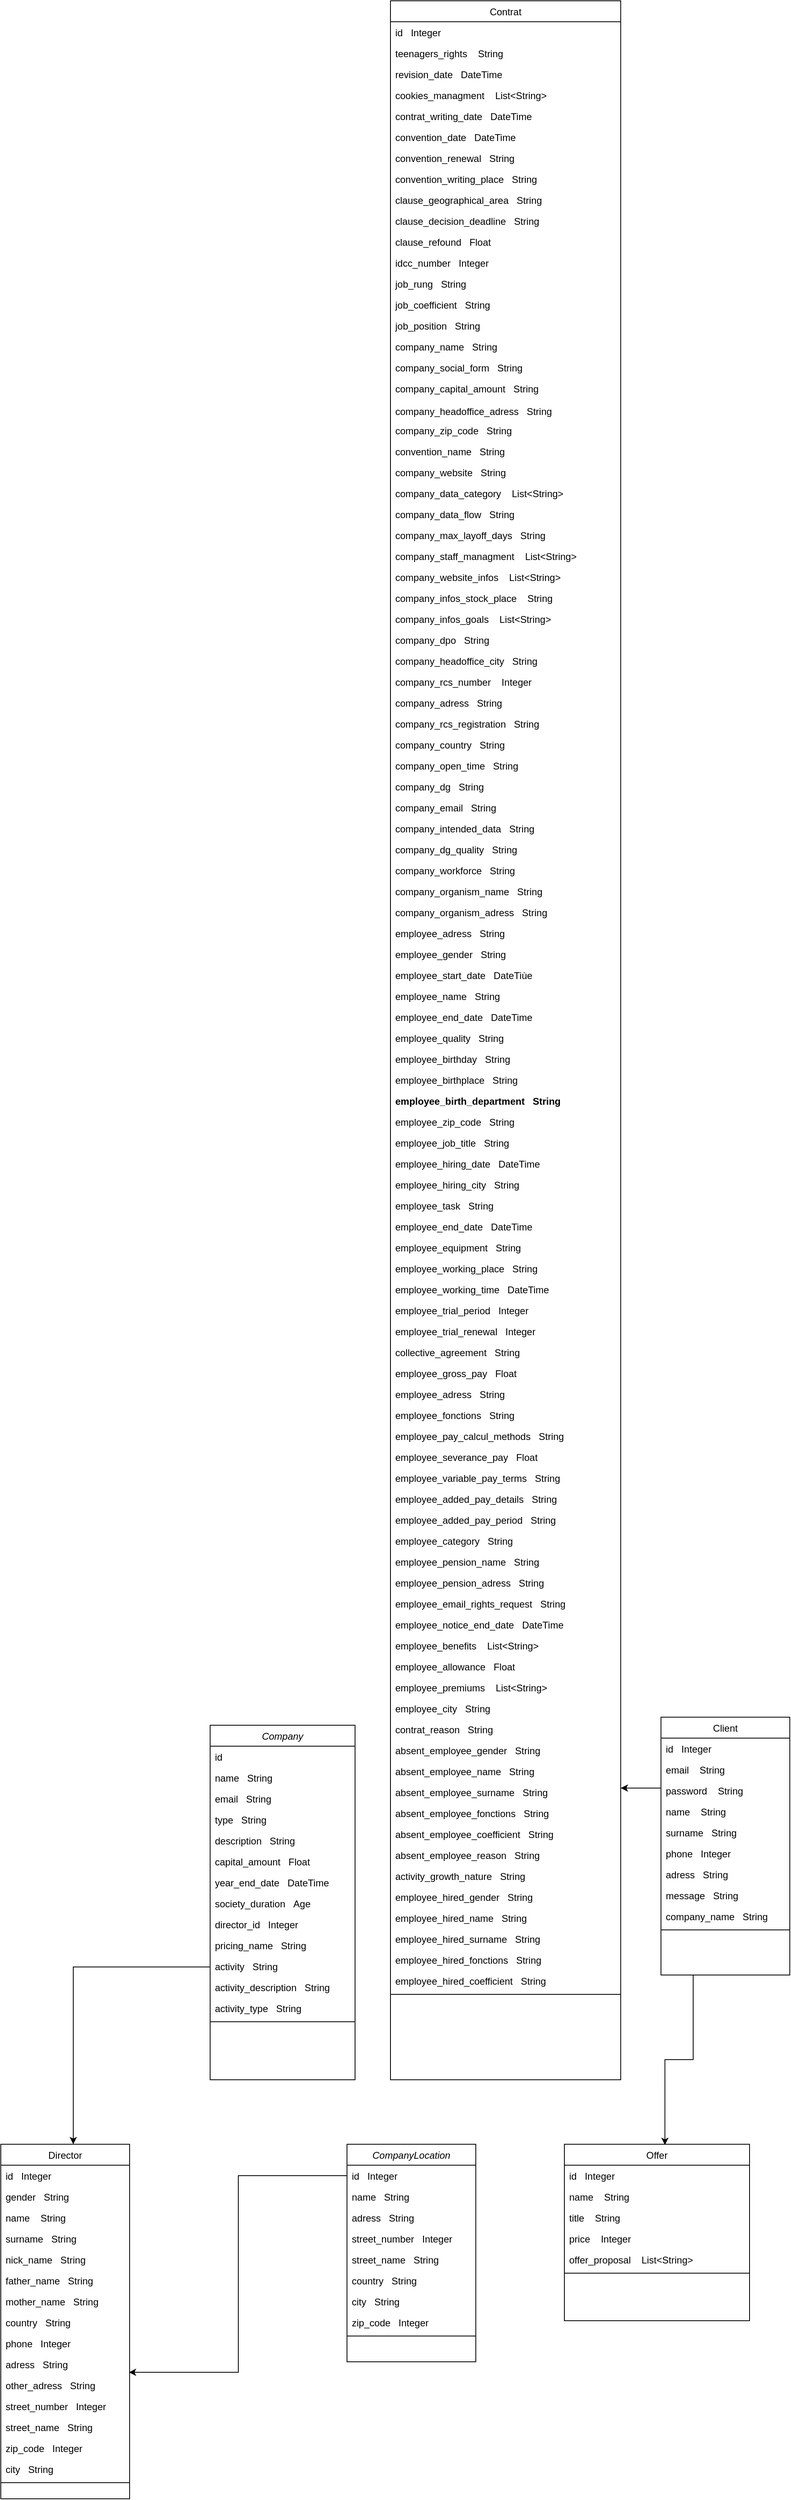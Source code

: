 <mxfile version="21.5.0" type="github">
  <diagram id="C5RBs43oDa-KdzZeNtuy" name="Page-1">
    <mxGraphModel dx="1434" dy="3037" grid="1" gridSize="10" guides="1" tooltips="1" connect="1" arrows="1" fold="1" page="1" pageScale="1" pageWidth="827" pageHeight="1169" math="0" shadow="0">
      <root>
        <mxCell id="WIyWlLk6GJQsqaUBKTNV-0" />
        <mxCell id="WIyWlLk6GJQsqaUBKTNV-1" parent="WIyWlLk6GJQsqaUBKTNV-0" />
        <mxCell id="Q6SaiGtCZaNp9TXGjLjc-2" style="edgeStyle=orthogonalEdgeStyle;rounded=0;orthogonalLoop=1;jettySize=auto;html=1;entryX=0.675;entryY=0;entryDx=0;entryDy=0;entryPerimeter=0;exitX=0;exitY=0.269;exitDx=0;exitDy=0;exitPerimeter=0;" edge="1" parent="WIyWlLk6GJQsqaUBKTNV-1" source="3_JIYGMOuchRpUuccZof-4">
          <mxGeometry relative="1" as="geometry">
            <mxPoint x="310" y="383" as="sourcePoint" />
            <mxPoint x="150" y="530" as="targetPoint" />
            <Array as="points">
              <mxPoint x="310" y="310" />
              <mxPoint x="151" y="310" />
            </Array>
          </mxGeometry>
        </mxCell>
        <mxCell id="zkfFHV4jXpPFQw0GAbJ--0" value="Company" style="swimlane;fontStyle=2;align=center;verticalAlign=top;childLayout=stackLayout;horizontal=1;startSize=26;horizontalStack=0;resizeParent=1;resizeLast=0;collapsible=1;marginBottom=0;rounded=0;shadow=0;strokeWidth=1;" parent="WIyWlLk6GJQsqaUBKTNV-1" vertex="1">
          <mxGeometry x="320" y="10" width="180" height="440" as="geometry">
            <mxRectangle x="230" y="140" width="160" height="26" as="alternateBounds" />
          </mxGeometry>
        </mxCell>
        <mxCell id="zkfFHV4jXpPFQw0GAbJ--1" value="id" style="text;align=left;verticalAlign=top;spacingLeft=4;spacingRight=4;overflow=hidden;rotatable=0;points=[[0,0.5],[1,0.5]];portConstraint=eastwest;" parent="zkfFHV4jXpPFQw0GAbJ--0" vertex="1">
          <mxGeometry y="26" width="180" height="26" as="geometry" />
        </mxCell>
        <mxCell id="3_JIYGMOuchRpUuccZof-3" value="name   String" style="text;align=left;verticalAlign=top;spacingLeft=4;spacingRight=4;overflow=hidden;rotatable=0;points=[[0,0.5],[1,0.5]];portConstraint=eastwest;" parent="zkfFHV4jXpPFQw0GAbJ--0" vertex="1">
          <mxGeometry y="52" width="180" height="26" as="geometry" />
        </mxCell>
        <mxCell id="zkfFHV4jXpPFQw0GAbJ--3" value="email   String" style="text;align=left;verticalAlign=top;spacingLeft=4;spacingRight=4;overflow=hidden;rotatable=0;points=[[0,0.5],[1,0.5]];portConstraint=eastwest;rounded=0;shadow=0;html=0;" parent="zkfFHV4jXpPFQw0GAbJ--0" vertex="1">
          <mxGeometry y="78" width="180" height="26" as="geometry" />
        </mxCell>
        <mxCell id="3_JIYGMOuchRpUuccZof-130" value="type   String" style="text;align=left;verticalAlign=top;spacingLeft=4;spacingRight=4;overflow=hidden;rotatable=0;points=[[0,0.5],[1,0.5]];portConstraint=eastwest;rounded=0;shadow=0;html=0;" parent="zkfFHV4jXpPFQw0GAbJ--0" vertex="1">
          <mxGeometry y="104" width="180" height="26" as="geometry" />
        </mxCell>
        <mxCell id="3_JIYGMOuchRpUuccZof-131" value="description   String" style="text;align=left;verticalAlign=top;spacingLeft=4;spacingRight=4;overflow=hidden;rotatable=0;points=[[0,0.5],[1,0.5]];portConstraint=eastwest;rounded=0;shadow=0;html=0;" parent="zkfFHV4jXpPFQw0GAbJ--0" vertex="1">
          <mxGeometry y="130" width="180" height="26" as="geometry" />
        </mxCell>
        <mxCell id="3_JIYGMOuchRpUuccZof-20" value="capital_amount   Float" style="text;align=left;verticalAlign=top;spacingLeft=4;spacingRight=4;overflow=hidden;rotatable=0;points=[[0,0.5],[1,0.5]];portConstraint=eastwest;rounded=0;shadow=0;html=0;" parent="zkfFHV4jXpPFQw0GAbJ--0" vertex="1">
          <mxGeometry y="156" width="180" height="26" as="geometry" />
        </mxCell>
        <mxCell id="3_JIYGMOuchRpUuccZof-90" value="year_end_date   DateTime" style="text;align=left;verticalAlign=top;spacingLeft=4;spacingRight=4;overflow=hidden;rotatable=0;points=[[0,0.5],[1,0.5]];portConstraint=eastwest;rounded=0;shadow=0;html=0;" parent="zkfFHV4jXpPFQw0GAbJ--0" vertex="1">
          <mxGeometry y="182" width="180" height="26" as="geometry" />
        </mxCell>
        <mxCell id="3_JIYGMOuchRpUuccZof-138" value="society_duration   Age" style="text;align=left;verticalAlign=top;spacingLeft=4;spacingRight=4;overflow=hidden;rotatable=0;points=[[0,0.5],[1,0.5]];portConstraint=eastwest;rounded=0;shadow=0;html=0;" parent="zkfFHV4jXpPFQw0GAbJ--0" vertex="1">
          <mxGeometry y="208" width="180" height="26" as="geometry" />
        </mxCell>
        <mxCell id="3_JIYGMOuchRpUuccZof-91" value="director_id   Integer" style="text;align=left;verticalAlign=top;spacingLeft=4;spacingRight=4;overflow=hidden;rotatable=0;points=[[0,0.5],[1,0.5]];portConstraint=eastwest;rounded=0;shadow=0;html=0;" parent="zkfFHV4jXpPFQw0GAbJ--0" vertex="1">
          <mxGeometry y="234" width="180" height="26" as="geometry" />
        </mxCell>
        <mxCell id="3_JIYGMOuchRpUuccZof-140" value="pricing_name   String" style="text;align=left;verticalAlign=top;spacingLeft=4;spacingRight=4;overflow=hidden;rotatable=0;points=[[0,0.5],[1,0.5]];portConstraint=eastwest;rounded=0;shadow=0;html=0;" parent="zkfFHV4jXpPFQw0GAbJ--0" vertex="1">
          <mxGeometry y="260" width="180" height="26" as="geometry" />
        </mxCell>
        <mxCell id="zkfFHV4jXpPFQw0GAbJ--2" value="activity   String" style="text;align=left;verticalAlign=top;spacingLeft=4;spacingRight=4;overflow=hidden;rotatable=0;points=[[0,0.5],[1,0.5]];portConstraint=eastwest;rounded=0;shadow=0;html=0;" parent="zkfFHV4jXpPFQw0GAbJ--0" vertex="1">
          <mxGeometry y="286" width="180" height="26" as="geometry" />
        </mxCell>
        <mxCell id="3_JIYGMOuchRpUuccZof-5" value="activity_description   String" style="text;align=left;verticalAlign=top;spacingLeft=4;spacingRight=4;overflow=hidden;rotatable=0;points=[[0,0.5],[1,0.5]];portConstraint=eastwest;rounded=0;shadow=0;html=0;" parent="zkfFHV4jXpPFQw0GAbJ--0" vertex="1">
          <mxGeometry y="312" width="180" height="26" as="geometry" />
        </mxCell>
        <mxCell id="3_JIYGMOuchRpUuccZof-4" value="activity_type   String" style="text;align=left;verticalAlign=top;spacingLeft=4;spacingRight=4;overflow=hidden;rotatable=0;points=[[0,0.5],[1,0.5]];portConstraint=eastwest;rounded=0;shadow=0;html=0;" parent="zkfFHV4jXpPFQw0GAbJ--0" vertex="1">
          <mxGeometry y="338" width="180" height="26" as="geometry" />
        </mxCell>
        <mxCell id="zkfFHV4jXpPFQw0GAbJ--4" value="" style="line;html=1;strokeWidth=1;align=left;verticalAlign=middle;spacingTop=-1;spacingLeft=3;spacingRight=3;rotatable=0;labelPosition=right;points=[];portConstraint=eastwest;" parent="zkfFHV4jXpPFQw0GAbJ--0" vertex="1">
          <mxGeometry y="364" width="180" height="8" as="geometry" />
        </mxCell>
        <mxCell id="zkfFHV4jXpPFQw0GAbJ--6" value="Director" style="swimlane;fontStyle=0;align=center;verticalAlign=top;childLayout=stackLayout;horizontal=1;startSize=26;horizontalStack=0;resizeParent=1;resizeLast=0;collapsible=1;marginBottom=0;rounded=0;shadow=0;strokeWidth=1;" parent="WIyWlLk6GJQsqaUBKTNV-1" vertex="1">
          <mxGeometry x="60" y="530" width="160" height="440" as="geometry">
            <mxRectangle x="130" y="380" width="160" height="26" as="alternateBounds" />
          </mxGeometry>
        </mxCell>
        <mxCell id="zkfFHV4jXpPFQw0GAbJ--7" value="id   Integer" style="text;align=left;verticalAlign=top;spacingLeft=4;spacingRight=4;overflow=hidden;rotatable=0;points=[[0,0.5],[1,0.5]];portConstraint=eastwest;" parent="zkfFHV4jXpPFQw0GAbJ--6" vertex="1">
          <mxGeometry y="26" width="160" height="26" as="geometry" />
        </mxCell>
        <mxCell id="3_JIYGMOuchRpUuccZof-53" value="gender   String" style="text;align=left;verticalAlign=top;spacingLeft=4;spacingRight=4;overflow=hidden;rotatable=0;points=[[0,0.5],[1,0.5]];portConstraint=eastwest;" parent="zkfFHV4jXpPFQw0GAbJ--6" vertex="1">
          <mxGeometry y="52" width="160" height="26" as="geometry" />
        </mxCell>
        <mxCell id="zkfFHV4jXpPFQw0GAbJ--8" value="name    String" style="text;align=left;verticalAlign=top;spacingLeft=4;spacingRight=4;overflow=hidden;rotatable=0;points=[[0,0.5],[1,0.5]];portConstraint=eastwest;rounded=0;shadow=0;html=0;" parent="zkfFHV4jXpPFQw0GAbJ--6" vertex="1">
          <mxGeometry y="78" width="160" height="26" as="geometry" />
        </mxCell>
        <mxCell id="3_JIYGMOuchRpUuccZof-8" value="surname   String" style="text;align=left;verticalAlign=top;spacingLeft=4;spacingRight=4;overflow=hidden;rotatable=0;points=[[0,0.5],[1,0.5]];portConstraint=eastwest;rounded=0;shadow=0;html=0;" parent="zkfFHV4jXpPFQw0GAbJ--6" vertex="1">
          <mxGeometry y="104" width="160" height="26" as="geometry" />
        </mxCell>
        <mxCell id="3_JIYGMOuchRpUuccZof-9" value="nick_name   String" style="text;align=left;verticalAlign=top;spacingLeft=4;spacingRight=4;overflow=hidden;rotatable=0;points=[[0,0.5],[1,0.5]];portConstraint=eastwest;rounded=0;shadow=0;html=0;" parent="zkfFHV4jXpPFQw0GAbJ--6" vertex="1">
          <mxGeometry y="130" width="160" height="26" as="geometry" />
        </mxCell>
        <mxCell id="3_JIYGMOuchRpUuccZof-10" value="father_name   String" style="text;align=left;verticalAlign=top;spacingLeft=4;spacingRight=4;overflow=hidden;rotatable=0;points=[[0,0.5],[1,0.5]];portConstraint=eastwest;rounded=0;shadow=0;html=0;" parent="zkfFHV4jXpPFQw0GAbJ--6" vertex="1">
          <mxGeometry y="156" width="160" height="26" as="geometry" />
        </mxCell>
        <mxCell id="3_JIYGMOuchRpUuccZof-11" value="mother_name   String" style="text;align=left;verticalAlign=top;spacingLeft=4;spacingRight=4;overflow=hidden;rotatable=0;points=[[0,0.5],[1,0.5]];portConstraint=eastwest;rounded=0;shadow=0;html=0;" parent="zkfFHV4jXpPFQw0GAbJ--6" vertex="1">
          <mxGeometry y="182" width="160" height="26" as="geometry" />
        </mxCell>
        <mxCell id="3_JIYGMOuchRpUuccZof-13" value="country   String" style="text;align=left;verticalAlign=top;spacingLeft=4;spacingRight=4;overflow=hidden;rotatable=0;points=[[0,0.5],[1,0.5]];portConstraint=eastwest;rounded=0;shadow=0;html=0;" parent="zkfFHV4jXpPFQw0GAbJ--6" vertex="1">
          <mxGeometry y="208" width="160" height="26" as="geometry" />
        </mxCell>
        <mxCell id="3_JIYGMOuchRpUuccZof-109" value="phone   Integer" style="text;align=left;verticalAlign=top;spacingLeft=4;spacingRight=4;overflow=hidden;rotatable=0;points=[[0,0.5],[1,0.5]];portConstraint=eastwest;rounded=0;shadow=0;html=0;" parent="zkfFHV4jXpPFQw0GAbJ--6" vertex="1">
          <mxGeometry y="234" width="160" height="26" as="geometry" />
        </mxCell>
        <mxCell id="3_JIYGMOuchRpUuccZof-14" value="adress   String" style="text;align=left;verticalAlign=top;spacingLeft=4;spacingRight=4;overflow=hidden;rotatable=0;points=[[0,0.5],[1,0.5]];portConstraint=eastwest;rounded=0;shadow=0;html=0;" parent="zkfFHV4jXpPFQw0GAbJ--6" vertex="1">
          <mxGeometry y="260" width="160" height="26" as="geometry" />
        </mxCell>
        <mxCell id="3_JIYGMOuchRpUuccZof-15" value="other_adress   String" style="text;align=left;verticalAlign=top;spacingLeft=4;spacingRight=4;overflow=hidden;rotatable=0;points=[[0,0.5],[1,0.5]];portConstraint=eastwest;rounded=0;shadow=0;html=0;" parent="zkfFHV4jXpPFQw0GAbJ--6" vertex="1">
          <mxGeometry y="286" width="160" height="26" as="geometry" />
        </mxCell>
        <mxCell id="3_JIYGMOuchRpUuccZof-16" value="street_number   Integer" style="text;align=left;verticalAlign=top;spacingLeft=4;spacingRight=4;overflow=hidden;rotatable=0;points=[[0,0.5],[1,0.5]];portConstraint=eastwest;rounded=0;shadow=0;html=0;" parent="zkfFHV4jXpPFQw0GAbJ--6" vertex="1">
          <mxGeometry y="312" width="160" height="26" as="geometry" />
        </mxCell>
        <mxCell id="3_JIYGMOuchRpUuccZof-18" value="street_name   String" style="text;align=left;verticalAlign=top;spacingLeft=4;spacingRight=4;overflow=hidden;rotatable=0;points=[[0,0.5],[1,0.5]];portConstraint=eastwest;rounded=0;shadow=0;html=0;" parent="zkfFHV4jXpPFQw0GAbJ--6" vertex="1">
          <mxGeometry y="338" width="160" height="26" as="geometry" />
        </mxCell>
        <mxCell id="3_JIYGMOuchRpUuccZof-19" value="zip_code   Integer" style="text;align=left;verticalAlign=top;spacingLeft=4;spacingRight=4;overflow=hidden;rotatable=0;points=[[0,0.5],[1,0.5]];portConstraint=eastwest;rounded=0;shadow=0;html=0;" parent="zkfFHV4jXpPFQw0GAbJ--6" vertex="1">
          <mxGeometry y="364" width="160" height="26" as="geometry" />
        </mxCell>
        <mxCell id="3_JIYGMOuchRpUuccZof-17" value="city   String" style="text;align=left;verticalAlign=top;spacingLeft=4;spacingRight=4;overflow=hidden;rotatable=0;points=[[0,0.5],[1,0.5]];portConstraint=eastwest;rounded=0;shadow=0;html=0;" parent="zkfFHV4jXpPFQw0GAbJ--6" vertex="1">
          <mxGeometry y="390" width="160" height="26" as="geometry" />
        </mxCell>
        <mxCell id="zkfFHV4jXpPFQw0GAbJ--9" value="" style="line;html=1;strokeWidth=1;align=left;verticalAlign=middle;spacingTop=-1;spacingLeft=3;spacingRight=3;rotatable=0;labelPosition=right;points=[];portConstraint=eastwest;" parent="zkfFHV4jXpPFQw0GAbJ--6" vertex="1">
          <mxGeometry y="416" width="160" height="8" as="geometry" />
        </mxCell>
        <mxCell id="3_JIYGMOuchRpUuccZof-56" value="CompanyLocation" style="swimlane;fontStyle=2;align=center;verticalAlign=top;childLayout=stackLayout;horizontal=1;startSize=26;horizontalStack=0;resizeParent=1;resizeLast=0;collapsible=1;marginBottom=0;rounded=0;shadow=0;strokeWidth=1;" parent="WIyWlLk6GJQsqaUBKTNV-1" vertex="1">
          <mxGeometry x="490" y="530" width="160" height="270" as="geometry">
            <mxRectangle x="230" y="140" width="160" height="26" as="alternateBounds" />
          </mxGeometry>
        </mxCell>
        <mxCell id="3_JIYGMOuchRpUuccZof-57" value="id   Integer" style="text;align=left;verticalAlign=top;spacingLeft=4;spacingRight=4;overflow=hidden;rotatable=0;points=[[0,0.5],[1,0.5]];portConstraint=eastwest;" parent="3_JIYGMOuchRpUuccZof-56" vertex="1">
          <mxGeometry y="26" width="160" height="26" as="geometry" />
        </mxCell>
        <mxCell id="3_JIYGMOuchRpUuccZof-58" value="name   String" style="text;align=left;verticalAlign=top;spacingLeft=4;spacingRight=4;overflow=hidden;rotatable=0;points=[[0,0.5],[1,0.5]];portConstraint=eastwest;" parent="3_JIYGMOuchRpUuccZof-56" vertex="1">
          <mxGeometry y="52" width="160" height="26" as="geometry" />
        </mxCell>
        <mxCell id="3_JIYGMOuchRpUuccZof-59" value="adress   String" style="text;align=left;verticalAlign=top;spacingLeft=4;spacingRight=4;overflow=hidden;rotatable=0;points=[[0,0.5],[1,0.5]];portConstraint=eastwest;rounded=0;shadow=0;html=0;" parent="3_JIYGMOuchRpUuccZof-56" vertex="1">
          <mxGeometry y="78" width="160" height="26" as="geometry" />
        </mxCell>
        <mxCell id="3_JIYGMOuchRpUuccZof-84" value="street_number   Integer" style="text;align=left;verticalAlign=top;spacingLeft=4;spacingRight=4;overflow=hidden;rotatable=0;points=[[0,0.5],[1,0.5]];portConstraint=eastwest;rounded=0;shadow=0;html=0;" parent="3_JIYGMOuchRpUuccZof-56" vertex="1">
          <mxGeometry y="104" width="160" height="26" as="geometry" />
        </mxCell>
        <mxCell id="3_JIYGMOuchRpUuccZof-85" value="street_name   String" style="text;align=left;verticalAlign=top;spacingLeft=4;spacingRight=4;overflow=hidden;rotatable=0;points=[[0,0.5],[1,0.5]];portConstraint=eastwest;rounded=0;shadow=0;html=0;" parent="3_JIYGMOuchRpUuccZof-56" vertex="1">
          <mxGeometry y="130" width="160" height="26" as="geometry" />
        </mxCell>
        <mxCell id="3_JIYGMOuchRpUuccZof-82" value="country   String" style="text;align=left;verticalAlign=top;spacingLeft=4;spacingRight=4;overflow=hidden;rotatable=0;points=[[0,0.5],[1,0.5]];portConstraint=eastwest;" parent="3_JIYGMOuchRpUuccZof-56" vertex="1">
          <mxGeometry y="156" width="160" height="26" as="geometry" />
        </mxCell>
        <mxCell id="3_JIYGMOuchRpUuccZof-87" value="city   String" style="text;align=left;verticalAlign=top;spacingLeft=4;spacingRight=4;overflow=hidden;rotatable=0;points=[[0,0.5],[1,0.5]];portConstraint=eastwest;" parent="3_JIYGMOuchRpUuccZof-56" vertex="1">
          <mxGeometry y="182" width="160" height="26" as="geometry" />
        </mxCell>
        <mxCell id="3_JIYGMOuchRpUuccZof-86" value="zip_code   Integer" style="text;align=left;verticalAlign=top;spacingLeft=4;spacingRight=4;overflow=hidden;rotatable=0;points=[[0,0.5],[1,0.5]];portConstraint=eastwest;rounded=0;shadow=0;html=0;" parent="3_JIYGMOuchRpUuccZof-56" vertex="1">
          <mxGeometry y="208" width="160" height="26" as="geometry" />
        </mxCell>
        <mxCell id="3_JIYGMOuchRpUuccZof-60" value="" style="line;html=1;strokeWidth=1;align=left;verticalAlign=middle;spacingTop=-1;spacingLeft=3;spacingRight=3;rotatable=0;labelPosition=right;points=[];portConstraint=eastwest;" parent="3_JIYGMOuchRpUuccZof-56" vertex="1">
          <mxGeometry y="234" width="160" height="8" as="geometry" />
        </mxCell>
        <mxCell id="3_JIYGMOuchRpUuccZof-92" value="Offer" style="swimlane;fontStyle=0;align=center;verticalAlign=top;childLayout=stackLayout;horizontal=1;startSize=26;horizontalStack=0;resizeParent=1;resizeLast=0;collapsible=1;marginBottom=0;rounded=0;shadow=0;strokeWidth=1;" parent="WIyWlLk6GJQsqaUBKTNV-1" vertex="1">
          <mxGeometry x="760" y="530" width="230" height="219" as="geometry">
            <mxRectangle x="630" y="30" width="160" height="26" as="alternateBounds" />
          </mxGeometry>
        </mxCell>
        <mxCell id="3_JIYGMOuchRpUuccZof-93" value="id   Integer" style="text;align=left;verticalAlign=top;spacingLeft=4;spacingRight=4;overflow=hidden;rotatable=0;points=[[0,0.5],[1,0.5]];portConstraint=eastwest;" parent="3_JIYGMOuchRpUuccZof-92" vertex="1">
          <mxGeometry y="26" width="230" height="26" as="geometry" />
        </mxCell>
        <mxCell id="3_JIYGMOuchRpUuccZof-129" value="name    String" style="text;align=left;verticalAlign=top;spacingLeft=4;spacingRight=4;overflow=hidden;rotatable=0;points=[[0,0.5],[1,0.5]];portConstraint=eastwest;rounded=0;shadow=0;html=0;" parent="3_JIYGMOuchRpUuccZof-92" vertex="1">
          <mxGeometry y="52" width="230" height="26" as="geometry" />
        </mxCell>
        <mxCell id="3_JIYGMOuchRpUuccZof-94" value="title    String" style="text;align=left;verticalAlign=top;spacingLeft=4;spacingRight=4;overflow=hidden;rotatable=0;points=[[0,0.5],[1,0.5]];portConstraint=eastwest;rounded=0;shadow=0;html=0;" parent="3_JIYGMOuchRpUuccZof-92" vertex="1">
          <mxGeometry y="78" width="230" height="26" as="geometry" />
        </mxCell>
        <mxCell id="3_JIYGMOuchRpUuccZof-95" value="price    Integer" style="text;align=left;verticalAlign=top;spacingLeft=4;spacingRight=4;overflow=hidden;rotatable=0;points=[[0,0.5],[1,0.5]];portConstraint=eastwest;rounded=0;shadow=0;html=0;" parent="3_JIYGMOuchRpUuccZof-92" vertex="1">
          <mxGeometry y="104" width="230" height="26" as="geometry" />
        </mxCell>
        <mxCell id="3_JIYGMOuchRpUuccZof-96" value="offer_proposal    List&lt;String&gt;" style="text;align=left;verticalAlign=top;spacingLeft=4;spacingRight=4;overflow=hidden;rotatable=0;points=[[0,0.5],[1,0.5]];portConstraint=eastwest;rounded=0;shadow=0;html=0;" parent="3_JIYGMOuchRpUuccZof-92" vertex="1">
          <mxGeometry y="130" width="230" height="26" as="geometry" />
        </mxCell>
        <mxCell id="3_JIYGMOuchRpUuccZof-97" value="" style="line;html=1;strokeWidth=1;align=left;verticalAlign=middle;spacingTop=-1;spacingLeft=3;spacingRight=3;rotatable=0;labelPosition=right;points=[];portConstraint=eastwest;" parent="3_JIYGMOuchRpUuccZof-92" vertex="1">
          <mxGeometry y="156" width="230" height="8" as="geometry" />
        </mxCell>
        <mxCell id="Q6SaiGtCZaNp9TXGjLjc-1" style="edgeStyle=orthogonalEdgeStyle;rounded=0;orthogonalLoop=1;jettySize=auto;html=1;exitX=0.25;exitY=1;exitDx=0;exitDy=0;entryX=0.543;entryY=0.004;entryDx=0;entryDy=0;entryPerimeter=0;" edge="1" parent="WIyWlLk6GJQsqaUBKTNV-1" source="3_JIYGMOuchRpUuccZof-100" target="3_JIYGMOuchRpUuccZof-92">
          <mxGeometry relative="1" as="geometry" />
        </mxCell>
        <mxCell id="3_JIYGMOuchRpUuccZof-100" value="Client" style="swimlane;fontStyle=0;align=center;verticalAlign=top;childLayout=stackLayout;horizontal=1;startSize=26;horizontalStack=0;resizeParent=1;resizeLast=0;collapsible=1;marginBottom=0;rounded=0;shadow=0;strokeWidth=1;" parent="WIyWlLk6GJQsqaUBKTNV-1" vertex="1">
          <mxGeometry x="880" width="160" height="320" as="geometry">
            <mxRectangle x="630" y="30" width="160" height="26" as="alternateBounds" />
          </mxGeometry>
        </mxCell>
        <mxCell id="3_JIYGMOuchRpUuccZof-101" value="id   Integer" style="text;align=left;verticalAlign=top;spacingLeft=4;spacingRight=4;overflow=hidden;rotatable=0;points=[[0,0.5],[1,0.5]];portConstraint=eastwest;" parent="3_JIYGMOuchRpUuccZof-100" vertex="1">
          <mxGeometry y="26" width="160" height="26" as="geometry" />
        </mxCell>
        <mxCell id="3_JIYGMOuchRpUuccZof-103" value="email    String" style="text;align=left;verticalAlign=top;spacingLeft=4;spacingRight=4;overflow=hidden;rotatable=0;points=[[0,0.5],[1,0.5]];portConstraint=eastwest;rounded=0;shadow=0;html=0;" parent="3_JIYGMOuchRpUuccZof-100" vertex="1">
          <mxGeometry y="52" width="160" height="26" as="geometry" />
        </mxCell>
        <mxCell id="3_JIYGMOuchRpUuccZof-127" style="edgeStyle=orthogonalEdgeStyle;rounded=0;orthogonalLoop=1;jettySize=auto;html=1;exitX=0;exitY=0.5;exitDx=0;exitDy=0;entryX=1;entryY=0.5;entryDx=0;entryDy=0;" parent="3_JIYGMOuchRpUuccZof-100" edge="1">
          <mxGeometry relative="1" as="geometry">
            <mxPoint y="85" as="sourcePoint" />
            <mxPoint x="-50" y="88" as="targetPoint" />
            <Array as="points">
              <mxPoint y="88" />
            </Array>
          </mxGeometry>
        </mxCell>
        <mxCell id="3_JIYGMOuchRpUuccZof-102" value="password    String" style="text;align=left;verticalAlign=top;spacingLeft=4;spacingRight=4;overflow=hidden;rotatable=0;points=[[0,0.5],[1,0.5]];portConstraint=eastwest;rounded=0;shadow=0;html=0;" parent="3_JIYGMOuchRpUuccZof-100" vertex="1">
          <mxGeometry y="78" width="160" height="26" as="geometry" />
        </mxCell>
        <mxCell id="3_JIYGMOuchRpUuccZof-110" value="name    String" style="text;align=left;verticalAlign=top;spacingLeft=4;spacingRight=4;overflow=hidden;rotatable=0;points=[[0,0.5],[1,0.5]];portConstraint=eastwest;rounded=0;shadow=0;html=0;" parent="3_JIYGMOuchRpUuccZof-100" vertex="1">
          <mxGeometry y="104" width="160" height="26" as="geometry" />
        </mxCell>
        <mxCell id="3_JIYGMOuchRpUuccZof-116" value="surname   String" style="text;align=left;verticalAlign=top;spacingLeft=4;spacingRight=4;overflow=hidden;rotatable=0;points=[[0,0.5],[1,0.5]];portConstraint=eastwest;rounded=0;shadow=0;html=0;" parent="3_JIYGMOuchRpUuccZof-100" vertex="1">
          <mxGeometry y="130" width="160" height="26" as="geometry" />
        </mxCell>
        <mxCell id="3_JIYGMOuchRpUuccZof-112" value="phone   Integer" style="text;align=left;verticalAlign=top;spacingLeft=4;spacingRight=4;overflow=hidden;rotatable=0;points=[[0,0.5],[1,0.5]];portConstraint=eastwest;rounded=0;shadow=0;html=0;" parent="3_JIYGMOuchRpUuccZof-100" vertex="1">
          <mxGeometry y="156" width="160" height="26" as="geometry" />
        </mxCell>
        <mxCell id="3_JIYGMOuchRpUuccZof-113" value="adress   String" style="text;align=left;verticalAlign=top;spacingLeft=4;spacingRight=4;overflow=hidden;rotatable=0;points=[[0,0.5],[1,0.5]];portConstraint=eastwest;rounded=0;shadow=0;html=0;" parent="3_JIYGMOuchRpUuccZof-100" vertex="1">
          <mxGeometry y="182" width="160" height="26" as="geometry" />
        </mxCell>
        <mxCell id="3_JIYGMOuchRpUuccZof-115" value="message   String" style="text;align=left;verticalAlign=top;spacingLeft=4;spacingRight=4;overflow=hidden;rotatable=0;points=[[0,0.5],[1,0.5]];portConstraint=eastwest;rounded=0;shadow=0;html=0;" parent="3_JIYGMOuchRpUuccZof-100" vertex="1">
          <mxGeometry y="208" width="160" height="26" as="geometry" />
        </mxCell>
        <mxCell id="3_JIYGMOuchRpUuccZof-114" value="company_name   String" style="text;align=left;verticalAlign=top;spacingLeft=4;spacingRight=4;overflow=hidden;rotatable=0;points=[[0,0.5],[1,0.5]];portConstraint=eastwest;rounded=0;shadow=0;html=0;" parent="3_JIYGMOuchRpUuccZof-100" vertex="1">
          <mxGeometry y="234" width="160" height="26" as="geometry" />
        </mxCell>
        <mxCell id="3_JIYGMOuchRpUuccZof-105" value="" style="line;html=1;strokeWidth=1;align=left;verticalAlign=middle;spacingTop=-1;spacingLeft=3;spacingRight=3;rotatable=0;labelPosition=right;points=[];portConstraint=eastwest;" parent="3_JIYGMOuchRpUuccZof-100" vertex="1">
          <mxGeometry y="260" width="160" height="8" as="geometry" />
        </mxCell>
        <mxCell id="3_JIYGMOuchRpUuccZof-132" value="Contrat" style="swimlane;fontStyle=0;align=center;verticalAlign=top;childLayout=stackLayout;horizontal=1;startSize=26;horizontalStack=0;resizeParent=1;resizeLast=0;collapsible=1;marginBottom=0;rounded=0;shadow=0;strokeWidth=1;" parent="WIyWlLk6GJQsqaUBKTNV-1" vertex="1">
          <mxGeometry x="544" y="-2130" width="286" height="2580" as="geometry">
            <mxRectangle x="630" y="30" width="160" height="26" as="alternateBounds" />
          </mxGeometry>
        </mxCell>
        <mxCell id="3_JIYGMOuchRpUuccZof-133" value="id   Integer" style="text;align=left;verticalAlign=top;spacingLeft=4;spacingRight=4;overflow=hidden;rotatable=0;points=[[0,0.5],[1,0.5]];portConstraint=eastwest;" parent="3_JIYGMOuchRpUuccZof-132" vertex="1">
          <mxGeometry y="26" width="286" height="26" as="geometry" />
        </mxCell>
        <mxCell id="3_JIYGMOuchRpUuccZof-239" value="teenagers_rights    String" style="text;align=left;verticalAlign=top;spacingLeft=4;spacingRight=4;overflow=hidden;rotatable=0;points=[[0,0.5],[1,0.5]];portConstraint=eastwest;rounded=0;shadow=0;html=0;" parent="3_JIYGMOuchRpUuccZof-132" vertex="1">
          <mxGeometry y="52" width="286" height="26" as="geometry" />
        </mxCell>
        <mxCell id="3_JIYGMOuchRpUuccZof-222" value="revision_date   DateTime" style="text;align=left;verticalAlign=top;spacingLeft=4;spacingRight=4;overflow=hidden;rotatable=0;points=[[0,0.5],[1,0.5]];portConstraint=eastwest;rounded=0;shadow=0;html=0;" parent="3_JIYGMOuchRpUuccZof-132" vertex="1">
          <mxGeometry y="78" width="286" height="26" as="geometry" />
        </mxCell>
        <mxCell id="3_JIYGMOuchRpUuccZof-241" value="cookies_managment    List&lt;String&gt;" style="text;align=left;verticalAlign=top;spacingLeft=4;spacingRight=4;overflow=hidden;rotatable=0;points=[[0,0.5],[1,0.5]];portConstraint=eastwest;rounded=0;shadow=0;html=0;" parent="3_JIYGMOuchRpUuccZof-132" vertex="1">
          <mxGeometry y="104" width="286" height="26" as="geometry" />
        </mxCell>
        <mxCell id="3_JIYGMOuchRpUuccZof-206" value="contrat_writing_date   DateTime" style="text;align=left;verticalAlign=top;spacingLeft=4;spacingRight=4;overflow=hidden;rotatable=0;points=[[0,0.5],[1,0.5]];portConstraint=eastwest;rounded=0;shadow=0;html=0;" parent="3_JIYGMOuchRpUuccZof-132" vertex="1">
          <mxGeometry y="130" width="286" height="26" as="geometry" />
        </mxCell>
        <mxCell id="3_JIYGMOuchRpUuccZof-205" value="convention_date   DateTime" style="text;align=left;verticalAlign=top;spacingLeft=4;spacingRight=4;overflow=hidden;rotatable=0;points=[[0,0.5],[1,0.5]];portConstraint=eastwest;rounded=0;shadow=0;html=0;" parent="3_JIYGMOuchRpUuccZof-132" vertex="1">
          <mxGeometry y="156" width="286" height="26" as="geometry" />
        </mxCell>
        <mxCell id="3_JIYGMOuchRpUuccZof-203" value="convention_renewal   String" style="text;align=left;verticalAlign=top;spacingLeft=4;spacingRight=4;overflow=hidden;rotatable=0;points=[[0,0.5],[1,0.5]];portConstraint=eastwest;rounded=0;shadow=0;html=0;" parent="3_JIYGMOuchRpUuccZof-132" vertex="1">
          <mxGeometry y="182" width="286" height="26" as="geometry" />
        </mxCell>
        <mxCell id="3_JIYGMOuchRpUuccZof-207" value="convention_writing_place   String" style="text;align=left;verticalAlign=top;spacingLeft=4;spacingRight=4;overflow=hidden;rotatable=0;points=[[0,0.5],[1,0.5]];portConstraint=eastwest;rounded=0;shadow=0;html=0;" parent="3_JIYGMOuchRpUuccZof-132" vertex="1">
          <mxGeometry y="208" width="286" height="26" as="geometry" />
        </mxCell>
        <mxCell id="3_JIYGMOuchRpUuccZof-209" value="clause_geographical_area   String" style="text;align=left;verticalAlign=top;spacingLeft=4;spacingRight=4;overflow=hidden;rotatable=0;points=[[0,0.5],[1,0.5]];portConstraint=eastwest;rounded=0;shadow=0;html=0;" parent="3_JIYGMOuchRpUuccZof-132" vertex="1">
          <mxGeometry y="234" width="286" height="26" as="geometry" />
        </mxCell>
        <mxCell id="3_JIYGMOuchRpUuccZof-211" value="clause_decision_deadline   String" style="text;align=left;verticalAlign=top;spacingLeft=4;spacingRight=4;overflow=hidden;rotatable=0;points=[[0,0.5],[1,0.5]];portConstraint=eastwest;rounded=0;shadow=0;html=0;" parent="3_JIYGMOuchRpUuccZof-132" vertex="1">
          <mxGeometry y="260" width="286" height="26" as="geometry" />
        </mxCell>
        <mxCell id="3_JIYGMOuchRpUuccZof-212" value="clause_refound   Float" style="text;align=left;verticalAlign=top;spacingLeft=4;spacingRight=4;overflow=hidden;rotatable=0;points=[[0,0.5],[1,0.5]];portConstraint=eastwest;rounded=0;shadow=0;html=0;" parent="3_JIYGMOuchRpUuccZof-132" vertex="1">
          <mxGeometry y="286" width="286" height="26" as="geometry" />
        </mxCell>
        <mxCell id="3_JIYGMOuchRpUuccZof-166" value="idcc_number   Integer" style="text;align=left;verticalAlign=top;spacingLeft=4;spacingRight=4;overflow=hidden;rotatable=0;points=[[0,0.5],[1,0.5]];portConstraint=eastwest;rounded=0;shadow=0;html=0;" parent="3_JIYGMOuchRpUuccZof-132" vertex="1">
          <mxGeometry y="312" width="286" height="26" as="geometry" />
        </mxCell>
        <mxCell id="3_JIYGMOuchRpUuccZof-173" value="job_rung   String" style="text;align=left;verticalAlign=top;spacingLeft=4;spacingRight=4;overflow=hidden;rotatable=0;points=[[0,0.5],[1,0.5]];portConstraint=eastwest;rounded=0;shadow=0;html=0;" parent="3_JIYGMOuchRpUuccZof-132" vertex="1">
          <mxGeometry y="338" width="286" height="26" as="geometry" />
        </mxCell>
        <mxCell id="Q6SaiGtCZaNp9TXGjLjc-7" value="job_coefficient   String" style="text;align=left;verticalAlign=top;spacingLeft=4;spacingRight=4;overflow=hidden;rotatable=0;points=[[0,0.5],[1,0.5]];portConstraint=eastwest;rounded=0;shadow=0;html=0;" vertex="1" parent="3_JIYGMOuchRpUuccZof-132">
          <mxGeometry y="364" width="286" height="26" as="geometry" />
        </mxCell>
        <mxCell id="3_JIYGMOuchRpUuccZof-174" value="job_position   String" style="text;align=left;verticalAlign=top;spacingLeft=4;spacingRight=4;overflow=hidden;rotatable=0;points=[[0,0.5],[1,0.5]];portConstraint=eastwest;rounded=0;shadow=0;html=0;" parent="3_JIYGMOuchRpUuccZof-132" vertex="1">
          <mxGeometry y="390" width="286" height="26" as="geometry" />
        </mxCell>
        <mxCell id="3_JIYGMOuchRpUuccZof-136" value="company_name   String" style="text;align=left;verticalAlign=top;spacingLeft=4;spacingRight=4;overflow=hidden;rotatable=0;points=[[0,0.5],[1,0.5]];portConstraint=eastwest;rounded=0;shadow=0;html=0;" parent="3_JIYGMOuchRpUuccZof-132" vertex="1">
          <mxGeometry y="416" width="286" height="26" as="geometry" />
        </mxCell>
        <mxCell id="3_JIYGMOuchRpUuccZof-142" value="company_social_form   String" style="text;align=left;verticalAlign=top;spacingLeft=4;spacingRight=4;overflow=hidden;rotatable=0;points=[[0,0.5],[1,0.5]];portConstraint=eastwest;rounded=0;shadow=0;html=0;" parent="3_JIYGMOuchRpUuccZof-132" vertex="1">
          <mxGeometry y="442" width="286" height="26" as="geometry" />
        </mxCell>
        <mxCell id="3_JIYGMOuchRpUuccZof-143" value="company_capital_amount   String" style="text;align=left;verticalAlign=top;spacingLeft=4;spacingRight=4;overflow=hidden;rotatable=0;points=[[0,0.5],[1,0.5]];portConstraint=eastwest;rounded=0;shadow=0;html=0;" parent="3_JIYGMOuchRpUuccZof-132" vertex="1">
          <mxGeometry y="468" width="286" height="28" as="geometry" />
        </mxCell>
        <mxCell id="3_JIYGMOuchRpUuccZof-144" value="company_headoffice_adress   String" style="text;align=left;verticalAlign=top;spacingLeft=4;spacingRight=4;overflow=hidden;rotatable=0;points=[[0,0.5],[1,0.5]];portConstraint=eastwest;rounded=0;shadow=0;html=0;" parent="3_JIYGMOuchRpUuccZof-132" vertex="1">
          <mxGeometry y="496" width="286" height="24" as="geometry" />
        </mxCell>
        <mxCell id="3_JIYGMOuchRpUuccZof-141" value="company_zip_code   String" style="text;align=left;verticalAlign=top;spacingLeft=4;spacingRight=4;overflow=hidden;rotatable=0;points=[[0,0.5],[1,0.5]];portConstraint=eastwest;rounded=0;shadow=0;html=0;" parent="3_JIYGMOuchRpUuccZof-132" vertex="1">
          <mxGeometry y="520" width="286" height="26" as="geometry" />
        </mxCell>
        <mxCell id="3_JIYGMOuchRpUuccZof-202" value="convention_name   String" style="text;align=left;verticalAlign=top;spacingLeft=4;spacingRight=4;overflow=hidden;rotatable=0;points=[[0,0.5],[1,0.5]];portConstraint=eastwest;rounded=0;shadow=0;html=0;" parent="3_JIYGMOuchRpUuccZof-132" vertex="1">
          <mxGeometry y="546" width="286" height="26" as="geometry" />
        </mxCell>
        <mxCell id="3_JIYGMOuchRpUuccZof-231" value="company_website   String" style="text;align=left;verticalAlign=top;spacingLeft=4;spacingRight=4;overflow=hidden;rotatable=0;points=[[0,0.5],[1,0.5]];portConstraint=eastwest;rounded=0;shadow=0;html=0;" parent="3_JIYGMOuchRpUuccZof-132" vertex="1">
          <mxGeometry y="572" width="286" height="26" as="geometry" />
        </mxCell>
        <mxCell id="3_JIYGMOuchRpUuccZof-232" value="company_data_category    List&lt;String&gt;" style="text;align=left;verticalAlign=top;spacingLeft=4;spacingRight=4;overflow=hidden;rotatable=0;points=[[0,0.5],[1,0.5]];portConstraint=eastwest;rounded=0;shadow=0;html=0;" parent="3_JIYGMOuchRpUuccZof-132" vertex="1">
          <mxGeometry y="598" width="286" height="26" as="geometry" />
        </mxCell>
        <mxCell id="3_JIYGMOuchRpUuccZof-230" value="company_data_flow   String" style="text;align=left;verticalAlign=top;spacingLeft=4;spacingRight=4;overflow=hidden;rotatable=0;points=[[0,0.5],[1,0.5]];portConstraint=eastwest;rounded=0;shadow=0;html=0;" parent="3_JIYGMOuchRpUuccZof-132" vertex="1">
          <mxGeometry y="624" width="286" height="26" as="geometry" />
        </mxCell>
        <mxCell id="3_JIYGMOuchRpUuccZof-372" value="company_max_layoff_days   String" style="text;align=left;verticalAlign=top;spacingLeft=4;spacingRight=4;overflow=hidden;rotatable=0;points=[[0,0.5],[1,0.5]];portConstraint=eastwest;rounded=0;shadow=0;html=0;" parent="3_JIYGMOuchRpUuccZof-132" vertex="1">
          <mxGeometry y="650" width="286" height="26" as="geometry" />
        </mxCell>
        <mxCell id="3_JIYGMOuchRpUuccZof-235" value="company_staff_managment    List&lt;String&gt;" style="text;align=left;verticalAlign=top;spacingLeft=4;spacingRight=4;overflow=hidden;rotatable=0;points=[[0,0.5],[1,0.5]];portConstraint=eastwest;rounded=0;shadow=0;html=0;" parent="3_JIYGMOuchRpUuccZof-132" vertex="1">
          <mxGeometry y="676" width="286" height="26" as="geometry" />
        </mxCell>
        <mxCell id="3_JIYGMOuchRpUuccZof-236" value="company_website_infos    List&lt;String&gt;" style="text;align=left;verticalAlign=top;spacingLeft=4;spacingRight=4;overflow=hidden;rotatable=0;points=[[0,0.5],[1,0.5]];portConstraint=eastwest;rounded=0;shadow=0;html=0;" parent="3_JIYGMOuchRpUuccZof-132" vertex="1">
          <mxGeometry y="702" width="286" height="26" as="geometry" />
        </mxCell>
        <mxCell id="3_JIYGMOuchRpUuccZof-238" value="company_infos_stock_place    String" style="text;align=left;verticalAlign=top;spacingLeft=4;spacingRight=4;overflow=hidden;rotatable=0;points=[[0,0.5],[1,0.5]];portConstraint=eastwest;rounded=0;shadow=0;html=0;" parent="3_JIYGMOuchRpUuccZof-132" vertex="1">
          <mxGeometry y="728" width="286" height="26" as="geometry" />
        </mxCell>
        <mxCell id="3_JIYGMOuchRpUuccZof-237" value="company_infos_goals    List&lt;String&gt;" style="text;align=left;verticalAlign=top;spacingLeft=4;spacingRight=4;overflow=hidden;rotatable=0;points=[[0,0.5],[1,0.5]];portConstraint=eastwest;rounded=0;shadow=0;html=0;" parent="3_JIYGMOuchRpUuccZof-132" vertex="1">
          <mxGeometry y="754" width="286" height="26" as="geometry" />
        </mxCell>
        <mxCell id="3_JIYGMOuchRpUuccZof-240" value="company_dpo   String" style="text;align=left;verticalAlign=top;spacingLeft=4;spacingRight=4;overflow=hidden;rotatable=0;points=[[0,0.5],[1,0.5]];portConstraint=eastwest;rounded=0;shadow=0;html=0;" parent="3_JIYGMOuchRpUuccZof-132" vertex="1">
          <mxGeometry y="780" width="286" height="26" as="geometry" />
        </mxCell>
        <mxCell id="3_JIYGMOuchRpUuccZof-145" value="company_headoffice_city   String" style="text;align=left;verticalAlign=top;spacingLeft=4;spacingRight=4;overflow=hidden;rotatable=0;points=[[0,0.5],[1,0.5]];portConstraint=eastwest;rounded=0;shadow=0;html=0;" parent="3_JIYGMOuchRpUuccZof-132" vertex="1">
          <mxGeometry y="806" width="286" height="26" as="geometry" />
        </mxCell>
        <mxCell id="3_JIYGMOuchRpUuccZof-146" value="company_rcs_number    Integer" style="text;align=left;verticalAlign=top;spacingLeft=4;spacingRight=4;overflow=hidden;rotatable=0;points=[[0,0.5],[1,0.5]];portConstraint=eastwest;rounded=0;shadow=0;html=0;" parent="3_JIYGMOuchRpUuccZof-132" vertex="1">
          <mxGeometry y="832" width="286" height="26" as="geometry" />
        </mxCell>
        <mxCell id="3_JIYGMOuchRpUuccZof-226" value="company_adress   String" style="text;align=left;verticalAlign=top;spacingLeft=4;spacingRight=4;overflow=hidden;rotatable=0;points=[[0,0.5],[1,0.5]];portConstraint=eastwest;rounded=0;shadow=0;html=0;" parent="3_JIYGMOuchRpUuccZof-132" vertex="1">
          <mxGeometry y="858" width="286" height="26" as="geometry" />
        </mxCell>
        <mxCell id="3_JIYGMOuchRpUuccZof-147" value="company_rcs_registration   String" style="text;align=left;verticalAlign=top;spacingLeft=4;spacingRight=4;overflow=hidden;rotatable=0;points=[[0,0.5],[1,0.5]];portConstraint=eastwest;rounded=0;shadow=0;html=0;" parent="3_JIYGMOuchRpUuccZof-132" vertex="1">
          <mxGeometry y="884" width="286" height="26" as="geometry" />
        </mxCell>
        <mxCell id="3_JIYGMOuchRpUuccZof-148" value="company_country   String" style="text;align=left;verticalAlign=top;spacingLeft=4;spacingRight=4;overflow=hidden;rotatable=0;points=[[0,0.5],[1,0.5]];portConstraint=eastwest;rounded=0;shadow=0;html=0;" parent="3_JIYGMOuchRpUuccZof-132" vertex="1">
          <mxGeometry y="910" width="286" height="26" as="geometry" />
        </mxCell>
        <mxCell id="3_JIYGMOuchRpUuccZof-229" value="company_open_time   String" style="text;align=left;verticalAlign=top;spacingLeft=4;spacingRight=4;overflow=hidden;rotatable=0;points=[[0,0.5],[1,0.5]];portConstraint=eastwest;rounded=0;shadow=0;html=0;" parent="3_JIYGMOuchRpUuccZof-132" vertex="1">
          <mxGeometry y="936" width="286" height="26" as="geometry" />
        </mxCell>
        <mxCell id="3_JIYGMOuchRpUuccZof-149" value="company_dg   String&#xa;" style="text;align=left;verticalAlign=top;spacingLeft=4;spacingRight=4;overflow=hidden;rotatable=0;points=[[0,0.5],[1,0.5]];portConstraint=eastwest;rounded=0;shadow=0;html=0;" parent="3_JIYGMOuchRpUuccZof-132" vertex="1">
          <mxGeometry y="962" width="286" height="26" as="geometry" />
        </mxCell>
        <mxCell id="3_JIYGMOuchRpUuccZof-228" value="company_email   String" style="text;align=left;verticalAlign=top;spacingLeft=4;spacingRight=4;overflow=hidden;rotatable=0;points=[[0,0.5],[1,0.5]];portConstraint=eastwest;rounded=0;shadow=0;html=0;" parent="3_JIYGMOuchRpUuccZof-132" vertex="1">
          <mxGeometry y="988" width="286" height="26" as="geometry" />
        </mxCell>
        <mxCell id="3_JIYGMOuchRpUuccZof-275" value="company_intended_data   String" style="text;align=left;verticalAlign=top;spacingLeft=4;spacingRight=4;overflow=hidden;rotatable=0;points=[[0,0.5],[1,0.5]];portConstraint=eastwest;rounded=0;shadow=0;html=0;" parent="3_JIYGMOuchRpUuccZof-132" vertex="1">
          <mxGeometry y="1014" width="286" height="26" as="geometry" />
        </mxCell>
        <mxCell id="3_JIYGMOuchRpUuccZof-150" value="company_dg_quality   String" style="text;align=left;verticalAlign=top;spacingLeft=4;spacingRight=4;overflow=hidden;rotatable=0;points=[[0,0.5],[1,0.5]];portConstraint=eastwest;rounded=0;shadow=0;html=0;" parent="3_JIYGMOuchRpUuccZof-132" vertex="1">
          <mxGeometry y="1040" width="286" height="26" as="geometry" />
        </mxCell>
        <mxCell id="3_JIYGMOuchRpUuccZof-171" value="company_workforce   String" style="text;align=left;verticalAlign=top;spacingLeft=4;spacingRight=4;overflow=hidden;rotatable=0;points=[[0,0.5],[1,0.5]];portConstraint=eastwest;rounded=0;shadow=0;html=0;" parent="3_JIYGMOuchRpUuccZof-132" vertex="1">
          <mxGeometry y="1066" width="286" height="26" as="geometry" />
        </mxCell>
        <mxCell id="3_JIYGMOuchRpUuccZof-273" value="company_organism_name   String" style="text;align=left;verticalAlign=top;spacingLeft=4;spacingRight=4;overflow=hidden;rotatable=0;points=[[0,0.5],[1,0.5]];portConstraint=eastwest;rounded=0;shadow=0;html=0;" parent="3_JIYGMOuchRpUuccZof-132" vertex="1">
          <mxGeometry y="1092" width="286" height="26" as="geometry" />
        </mxCell>
        <mxCell id="3_JIYGMOuchRpUuccZof-274" value="company_organism_adress   String" style="text;align=left;verticalAlign=top;spacingLeft=4;spacingRight=4;overflow=hidden;rotatable=0;points=[[0,0.5],[1,0.5]];portConstraint=eastwest;rounded=0;shadow=0;html=0;" parent="3_JIYGMOuchRpUuccZof-132" vertex="1">
          <mxGeometry y="1118" width="286" height="26" as="geometry" />
        </mxCell>
        <mxCell id="3_JIYGMOuchRpUuccZof-167" value="employee_adress   String" style="text;align=left;verticalAlign=top;spacingLeft=4;spacingRight=4;overflow=hidden;rotatable=0;points=[[0,0.5],[1,0.5]];portConstraint=eastwest;rounded=0;shadow=0;html=0;" parent="3_JIYGMOuchRpUuccZof-132" vertex="1">
          <mxGeometry y="1144" width="286" height="26" as="geometry" />
        </mxCell>
        <mxCell id="3_JIYGMOuchRpUuccZof-151" value="employee_gender   String&#xa;   &#xa;" style="text;align=left;verticalAlign=top;spacingLeft=4;spacingRight=4;overflow=hidden;rotatable=0;points=[[0,0.5],[1,0.5]];portConstraint=eastwest;rounded=0;shadow=0;html=0;" parent="3_JIYGMOuchRpUuccZof-132" vertex="1">
          <mxGeometry y="1170" width="286" height="26" as="geometry" />
        </mxCell>
        <mxCell id="3_JIYGMOuchRpUuccZof-172" value="employee_start_date   DateTiùe" style="text;align=left;verticalAlign=top;spacingLeft=4;spacingRight=4;overflow=hidden;rotatable=0;points=[[0,0.5],[1,0.5]];portConstraint=eastwest;rounded=0;shadow=0;html=0;" parent="3_JIYGMOuchRpUuccZof-132" vertex="1">
          <mxGeometry y="1196" width="286" height="26" as="geometry" />
        </mxCell>
        <mxCell id="3_JIYGMOuchRpUuccZof-155" value="employee_name   String&#xa;" style="text;align=left;verticalAlign=top;spacingLeft=4;spacingRight=4;overflow=hidden;rotatable=0;points=[[0,0.5],[1,0.5]];portConstraint=eastwest;rounded=0;shadow=0;html=0;" parent="3_JIYGMOuchRpUuccZof-132" vertex="1">
          <mxGeometry y="1222" width="286" height="26" as="geometry" />
        </mxCell>
        <mxCell id="3_JIYGMOuchRpUuccZof-168" value="employee_end_date   DateTime" style="text;align=left;verticalAlign=top;spacingLeft=4;spacingRight=4;overflow=hidden;rotatable=0;points=[[0,0.5],[1,0.5]];portConstraint=eastwest;rounded=0;shadow=0;html=0;" parent="3_JIYGMOuchRpUuccZof-132" vertex="1">
          <mxGeometry y="1248" width="286" height="26" as="geometry" />
        </mxCell>
        <mxCell id="3_JIYGMOuchRpUuccZof-156" value="employee_quality   String" style="text;align=left;verticalAlign=top;spacingLeft=4;spacingRight=4;overflow=hidden;rotatable=0;points=[[0,0.5],[1,0.5]];portConstraint=eastwest;rounded=0;shadow=0;html=0;" parent="3_JIYGMOuchRpUuccZof-132" vertex="1">
          <mxGeometry y="1274" width="286" height="26" as="geometry" />
        </mxCell>
        <mxCell id="3_JIYGMOuchRpUuccZof-157" value="employee_birthday   String" style="text;align=left;verticalAlign=top;spacingLeft=4;spacingRight=4;overflow=hidden;rotatable=0;points=[[0,0.5],[1,0.5]];portConstraint=eastwest;rounded=0;shadow=0;html=0;" parent="3_JIYGMOuchRpUuccZof-132" vertex="1">
          <mxGeometry y="1300" width="286" height="26" as="geometry" />
        </mxCell>
        <mxCell id="3_JIYGMOuchRpUuccZof-158" value="employee_birthplace   String" style="text;align=left;verticalAlign=top;spacingLeft=4;spacingRight=4;overflow=hidden;rotatable=0;points=[[0,0.5],[1,0.5]];portConstraint=eastwest;rounded=0;shadow=0;html=0;" parent="3_JIYGMOuchRpUuccZof-132" vertex="1">
          <mxGeometry y="1326" width="286" height="26" as="geometry" />
        </mxCell>
        <mxCell id="3_JIYGMOuchRpUuccZof-159" value="employee_birth_department   String" style="text;align=left;verticalAlign=top;spacingLeft=4;spacingRight=4;overflow=hidden;rotatable=0;points=[[0,0.5],[1,0.5]];portConstraint=eastwest;rounded=0;shadow=0;html=0;fontStyle=1" parent="3_JIYGMOuchRpUuccZof-132" vertex="1">
          <mxGeometry y="1352" width="286" height="26" as="geometry" />
        </mxCell>
        <mxCell id="3_JIYGMOuchRpUuccZof-161" value="employee_zip_code   String" style="text;align=left;verticalAlign=top;spacingLeft=4;spacingRight=4;overflow=hidden;rotatable=0;points=[[0,0.5],[1,0.5]];portConstraint=eastwest;rounded=0;shadow=0;html=0;" parent="3_JIYGMOuchRpUuccZof-132" vertex="1">
          <mxGeometry y="1378" width="286" height="26" as="geometry" />
        </mxCell>
        <mxCell id="3_JIYGMOuchRpUuccZof-163" value="employee_job_title   String" style="text;align=left;verticalAlign=top;spacingLeft=4;spacingRight=4;overflow=hidden;rotatable=0;points=[[0,0.5],[1,0.5]];portConstraint=eastwest;rounded=0;shadow=0;html=0;" parent="3_JIYGMOuchRpUuccZof-132" vertex="1">
          <mxGeometry y="1404" width="286" height="26" as="geometry" />
        </mxCell>
        <mxCell id="3_JIYGMOuchRpUuccZof-170" value="employee_hiring_date   DateTime&#xa;    &#xa;" style="text;align=left;verticalAlign=top;spacingLeft=4;spacingRight=4;overflow=hidden;rotatable=0;points=[[0,0.5],[1,0.5]];portConstraint=eastwest;rounded=0;shadow=0;html=0;" parent="3_JIYGMOuchRpUuccZof-132" vertex="1">
          <mxGeometry y="1430" width="286" height="26" as="geometry" />
        </mxCell>
        <mxCell id="3_JIYGMOuchRpUuccZof-164" value="employee_hiring_city   String" style="text;align=left;verticalAlign=top;spacingLeft=4;spacingRight=4;overflow=hidden;rotatable=0;points=[[0,0.5],[1,0.5]];portConstraint=eastwest;rounded=0;shadow=0;html=0;" parent="3_JIYGMOuchRpUuccZof-132" vertex="1">
          <mxGeometry y="1456" width="286" height="26" as="geometry" />
        </mxCell>
        <mxCell id="3_JIYGMOuchRpUuccZof-175" value="employee_task   String" style="text;align=left;verticalAlign=top;spacingLeft=4;spacingRight=4;overflow=hidden;rotatable=0;points=[[0,0.5],[1,0.5]];portConstraint=eastwest;rounded=0;shadow=0;html=0;" parent="3_JIYGMOuchRpUuccZof-132" vertex="1">
          <mxGeometry y="1482" width="286" height="26" as="geometry" />
        </mxCell>
        <mxCell id="3_JIYGMOuchRpUuccZof-176" value="employee_end_date   DateTime" style="text;align=left;verticalAlign=top;spacingLeft=4;spacingRight=4;overflow=hidden;rotatable=0;points=[[0,0.5],[1,0.5]];portConstraint=eastwest;rounded=0;shadow=0;html=0;" parent="3_JIYGMOuchRpUuccZof-132" vertex="1">
          <mxGeometry y="1508" width="286" height="26" as="geometry" />
        </mxCell>
        <mxCell id="3_JIYGMOuchRpUuccZof-177" value="employee_equipment   String" style="text;align=left;verticalAlign=top;spacingLeft=4;spacingRight=4;overflow=hidden;rotatable=0;points=[[0,0.5],[1,0.5]];portConstraint=eastwest;rounded=0;shadow=0;html=0;" parent="3_JIYGMOuchRpUuccZof-132" vertex="1">
          <mxGeometry y="1534" width="286" height="26" as="geometry" />
        </mxCell>
        <mxCell id="3_JIYGMOuchRpUuccZof-169" value="employee_working_place   String" style="text;align=left;verticalAlign=top;spacingLeft=4;spacingRight=4;overflow=hidden;rotatable=0;points=[[0,0.5],[1,0.5]];portConstraint=eastwest;rounded=0;shadow=0;html=0;" parent="3_JIYGMOuchRpUuccZof-132" vertex="1">
          <mxGeometry y="1560" width="286" height="26" as="geometry" />
        </mxCell>
        <mxCell id="3_JIYGMOuchRpUuccZof-178" value="employee_working_time   DateTime" style="text;align=left;verticalAlign=top;spacingLeft=4;spacingRight=4;overflow=hidden;rotatable=0;points=[[0,0.5],[1,0.5]];portConstraint=eastwest;rounded=0;shadow=0;html=0;" parent="3_JIYGMOuchRpUuccZof-132" vertex="1">
          <mxGeometry y="1586" width="286" height="26" as="geometry" />
        </mxCell>
        <mxCell id="3_JIYGMOuchRpUuccZof-179" value="employee_trial_period   Integer" style="text;align=left;verticalAlign=top;spacingLeft=4;spacingRight=4;overflow=hidden;rotatable=0;points=[[0,0.5],[1,0.5]];portConstraint=eastwest;rounded=0;shadow=0;html=0;" parent="3_JIYGMOuchRpUuccZof-132" vertex="1">
          <mxGeometry y="1612" width="286" height="26" as="geometry" />
        </mxCell>
        <mxCell id="3_JIYGMOuchRpUuccZof-267" value="employee_trial_renewal   Integer" style="text;align=left;verticalAlign=top;spacingLeft=4;spacingRight=4;overflow=hidden;rotatable=0;points=[[0,0.5],[1,0.5]];portConstraint=eastwest;rounded=0;shadow=0;html=0;" parent="3_JIYGMOuchRpUuccZof-132" vertex="1">
          <mxGeometry y="1638" width="286" height="26" as="geometry" />
        </mxCell>
        <mxCell id="3_JIYGMOuchRpUuccZof-165" value="collective_agreement   String" style="text;align=left;verticalAlign=top;spacingLeft=4;spacingRight=4;overflow=hidden;rotatable=0;points=[[0,0.5],[1,0.5]];portConstraint=eastwest;rounded=0;shadow=0;html=0;" parent="3_JIYGMOuchRpUuccZof-132" vertex="1">
          <mxGeometry y="1664" width="286" height="26" as="geometry" />
        </mxCell>
        <mxCell id="3_JIYGMOuchRpUuccZof-180" value="employee_gross_pay   Float" style="text;align=left;verticalAlign=top;spacingLeft=4;spacingRight=4;overflow=hidden;rotatable=0;points=[[0,0.5],[1,0.5]];portConstraint=eastwest;rounded=0;shadow=0;html=0;" parent="3_JIYGMOuchRpUuccZof-132" vertex="1">
          <mxGeometry y="1690" width="286" height="26" as="geometry" />
        </mxCell>
        <mxCell id="3_JIYGMOuchRpUuccZof-243" value="employee_adress   String" style="text;align=left;verticalAlign=top;spacingLeft=4;spacingRight=4;overflow=hidden;rotatable=0;points=[[0,0.5],[1,0.5]];portConstraint=eastwest;rounded=0;shadow=0;html=0;" parent="3_JIYGMOuchRpUuccZof-132" vertex="1">
          <mxGeometry y="1716" width="286" height="26" as="geometry" />
        </mxCell>
        <mxCell id="Q6SaiGtCZaNp9TXGjLjc-8" value="employee_fonctions   String" style="text;align=left;verticalAlign=top;spacingLeft=4;spacingRight=4;overflow=hidden;rotatable=0;points=[[0,0.5],[1,0.5]];portConstraint=eastwest;rounded=0;shadow=0;html=0;" vertex="1" parent="3_JIYGMOuchRpUuccZof-132">
          <mxGeometry y="1742" width="286" height="26" as="geometry" />
        </mxCell>
        <mxCell id="3_JIYGMOuchRpUuccZof-208" value="employee_pay_calcul_methods   String" style="text;align=left;verticalAlign=top;spacingLeft=4;spacingRight=4;overflow=hidden;rotatable=0;points=[[0,0.5],[1,0.5]];portConstraint=eastwest;rounded=0;shadow=0;html=0;" parent="3_JIYGMOuchRpUuccZof-132" vertex="1">
          <mxGeometry y="1768" width="286" height="26" as="geometry" />
        </mxCell>
        <mxCell id="3_JIYGMOuchRpUuccZof-181" value="employee_severance_pay   Float" style="text;align=left;verticalAlign=top;spacingLeft=4;spacingRight=4;overflow=hidden;rotatable=0;points=[[0,0.5],[1,0.5]];portConstraint=eastwest;rounded=0;shadow=0;html=0;" parent="3_JIYGMOuchRpUuccZof-132" vertex="1">
          <mxGeometry y="1794" width="286" height="26" as="geometry" />
        </mxCell>
        <mxCell id="3_JIYGMOuchRpUuccZof-268" value="employee_variable_pay_terms   String" style="text;align=left;verticalAlign=top;spacingLeft=4;spacingRight=4;overflow=hidden;rotatable=0;points=[[0,0.5],[1,0.5]];portConstraint=eastwest;rounded=0;shadow=0;html=0;" parent="3_JIYGMOuchRpUuccZof-132" vertex="1">
          <mxGeometry y="1820" width="286" height="26" as="geometry" />
        </mxCell>
        <mxCell id="3_JIYGMOuchRpUuccZof-269" value="employee_added_pay_details   String" style="text;align=left;verticalAlign=top;spacingLeft=4;spacingRight=4;overflow=hidden;rotatable=0;points=[[0,0.5],[1,0.5]];portConstraint=eastwest;rounded=0;shadow=0;html=0;" parent="3_JIYGMOuchRpUuccZof-132" vertex="1">
          <mxGeometry y="1846" width="286" height="26" as="geometry" />
        </mxCell>
        <mxCell id="3_JIYGMOuchRpUuccZof-270" value="employee_added_pay_period   String" style="text;align=left;verticalAlign=top;spacingLeft=4;spacingRight=4;overflow=hidden;rotatable=0;points=[[0,0.5],[1,0.5]];portConstraint=eastwest;rounded=0;shadow=0;html=0;" parent="3_JIYGMOuchRpUuccZof-132" vertex="1">
          <mxGeometry y="1872" width="286" height="26" as="geometry" />
        </mxCell>
        <mxCell id="3_JIYGMOuchRpUuccZof-182" value="employee_category   String" style="text;align=left;verticalAlign=top;spacingLeft=4;spacingRight=4;overflow=hidden;rotatable=0;points=[[0,0.5],[1,0.5]];portConstraint=eastwest;rounded=0;shadow=0;html=0;" parent="3_JIYGMOuchRpUuccZof-132" vertex="1">
          <mxGeometry y="1898" width="286" height="26" as="geometry" />
        </mxCell>
        <mxCell id="3_JIYGMOuchRpUuccZof-183" value="employee_pension_name   String" style="text;align=left;verticalAlign=top;spacingLeft=4;spacingRight=4;overflow=hidden;rotatable=0;points=[[0,0.5],[1,0.5]];portConstraint=eastwest;rounded=0;shadow=0;html=0;" parent="3_JIYGMOuchRpUuccZof-132" vertex="1">
          <mxGeometry y="1924" width="286" height="26" as="geometry" />
        </mxCell>
        <mxCell id="3_JIYGMOuchRpUuccZof-201" value="employee_pension_adress   String" style="text;align=left;verticalAlign=top;spacingLeft=4;spacingRight=4;overflow=hidden;rotatable=0;points=[[0,0.5],[1,0.5]];portConstraint=eastwest;rounded=0;shadow=0;html=0;" parent="3_JIYGMOuchRpUuccZof-132" vertex="1">
          <mxGeometry y="1950" width="286" height="26" as="geometry" />
        </mxCell>
        <mxCell id="3_JIYGMOuchRpUuccZof-184" value="employee_email_rights_request   String" style="text;align=left;verticalAlign=top;spacingLeft=4;spacingRight=4;overflow=hidden;rotatable=0;points=[[0,0.5],[1,0.5]];portConstraint=eastwest;rounded=0;shadow=0;html=0;" parent="3_JIYGMOuchRpUuccZof-132" vertex="1">
          <mxGeometry y="1976" width="286" height="26" as="geometry" />
        </mxCell>
        <mxCell id="3_JIYGMOuchRpUuccZof-213" value="employee_notice_end_date   DateTime" style="text;align=left;verticalAlign=top;spacingLeft=4;spacingRight=4;overflow=hidden;rotatable=0;points=[[0,0.5],[1,0.5]];portConstraint=eastwest;rounded=0;shadow=0;html=0;" parent="3_JIYGMOuchRpUuccZof-132" vertex="1">
          <mxGeometry y="2002" width="286" height="26" as="geometry" />
        </mxCell>
        <mxCell id="3_JIYGMOuchRpUuccZof-233" value="employee_benefits    List&lt;String&gt;" style="text;align=left;verticalAlign=top;spacingLeft=4;spacingRight=4;overflow=hidden;rotatable=0;points=[[0,0.5],[1,0.5]];portConstraint=eastwest;rounded=0;shadow=0;html=0;" parent="3_JIYGMOuchRpUuccZof-132" vertex="1">
          <mxGeometry y="2028" width="286" height="26" as="geometry" />
        </mxCell>
        <mxCell id="3_JIYGMOuchRpUuccZof-210" value="employee_allowance   Float" style="text;align=left;verticalAlign=top;spacingLeft=4;spacingRight=4;overflow=hidden;rotatable=0;points=[[0,0.5],[1,0.5]];portConstraint=eastwest;rounded=0;shadow=0;html=0;" parent="3_JIYGMOuchRpUuccZof-132" vertex="1">
          <mxGeometry y="2054" width="286" height="26" as="geometry" />
        </mxCell>
        <mxCell id="3_JIYGMOuchRpUuccZof-234" value="employee_premiums    List&lt;String&gt;" style="text;align=left;verticalAlign=top;spacingLeft=4;spacingRight=4;overflow=hidden;rotatable=0;points=[[0,0.5],[1,0.5]];portConstraint=eastwest;rounded=0;shadow=0;html=0;" parent="3_JIYGMOuchRpUuccZof-132" vertex="1">
          <mxGeometry y="2080" width="286" height="26" as="geometry" />
        </mxCell>
        <mxCell id="3_JIYGMOuchRpUuccZof-244" value="employee_city   String" style="text;align=left;verticalAlign=top;spacingLeft=4;spacingRight=4;overflow=hidden;rotatable=0;points=[[0,0.5],[1,0.5]];portConstraint=eastwest;rounded=0;shadow=0;html=0;" parent="3_JIYGMOuchRpUuccZof-132" vertex="1">
          <mxGeometry y="2106" width="286" height="26" as="geometry" />
        </mxCell>
        <mxCell id="3_JIYGMOuchRpUuccZof-251" value="contrat_reason   String" style="text;align=left;verticalAlign=top;spacingLeft=4;spacingRight=4;overflow=hidden;rotatable=0;points=[[0,0.5],[1,0.5]];portConstraint=eastwest;rounded=0;shadow=0;html=0;" parent="3_JIYGMOuchRpUuccZof-132" vertex="1">
          <mxGeometry y="2132" width="286" height="26" as="geometry" />
        </mxCell>
        <mxCell id="3_JIYGMOuchRpUuccZof-252" value="absent_employee_gender   String" style="text;align=left;verticalAlign=top;spacingLeft=4;spacingRight=4;overflow=hidden;rotatable=0;points=[[0,0.5],[1,0.5]];portConstraint=eastwest;rounded=0;shadow=0;html=0;" parent="3_JIYGMOuchRpUuccZof-132" vertex="1">
          <mxGeometry y="2158" width="286" height="26" as="geometry" />
        </mxCell>
        <mxCell id="3_JIYGMOuchRpUuccZof-256" value="absent_employee_name   String" style="text;align=left;verticalAlign=top;spacingLeft=4;spacingRight=4;overflow=hidden;rotatable=0;points=[[0,0.5],[1,0.5]];portConstraint=eastwest;rounded=0;shadow=0;html=0;" parent="3_JIYGMOuchRpUuccZof-132" vertex="1">
          <mxGeometry y="2184" width="286" height="26" as="geometry" />
        </mxCell>
        <mxCell id="3_JIYGMOuchRpUuccZof-257" value="absent_employee_surname   String" style="text;align=left;verticalAlign=top;spacingLeft=4;spacingRight=4;overflow=hidden;rotatable=0;points=[[0,0.5],[1,0.5]];portConstraint=eastwest;rounded=0;shadow=0;html=0;" parent="3_JIYGMOuchRpUuccZof-132" vertex="1">
          <mxGeometry y="2210" width="286" height="26" as="geometry" />
        </mxCell>
        <mxCell id="3_JIYGMOuchRpUuccZof-258" value="absent_employee_fonctions   String" style="text;align=left;verticalAlign=top;spacingLeft=4;spacingRight=4;overflow=hidden;rotatable=0;points=[[0,0.5],[1,0.5]];portConstraint=eastwest;rounded=0;shadow=0;html=0;" parent="3_JIYGMOuchRpUuccZof-132" vertex="1">
          <mxGeometry y="2236" width="286" height="26" as="geometry" />
        </mxCell>
        <mxCell id="3_JIYGMOuchRpUuccZof-259" value="absent_employee_coefficient   String" style="text;align=left;verticalAlign=top;spacingLeft=4;spacingRight=4;overflow=hidden;rotatable=0;points=[[0,0.5],[1,0.5]];portConstraint=eastwest;rounded=0;shadow=0;html=0;" parent="3_JIYGMOuchRpUuccZof-132" vertex="1">
          <mxGeometry y="2262" width="286" height="26" as="geometry" />
        </mxCell>
        <mxCell id="3_JIYGMOuchRpUuccZof-260" value="absent_employee_reason   String" style="text;align=left;verticalAlign=top;spacingLeft=4;spacingRight=4;overflow=hidden;rotatable=0;points=[[0,0.5],[1,0.5]];portConstraint=eastwest;rounded=0;shadow=0;html=0;" parent="3_JIYGMOuchRpUuccZof-132" vertex="1">
          <mxGeometry y="2288" width="286" height="26" as="geometry" />
        </mxCell>
        <mxCell id="3_JIYGMOuchRpUuccZof-261" value="activity_growth_nature   String" style="text;align=left;verticalAlign=top;spacingLeft=4;spacingRight=4;overflow=hidden;rotatable=0;points=[[0,0.5],[1,0.5]];portConstraint=eastwest;rounded=0;shadow=0;html=0;" parent="3_JIYGMOuchRpUuccZof-132" vertex="1">
          <mxGeometry y="2314" width="286" height="26" as="geometry" />
        </mxCell>
        <mxCell id="3_JIYGMOuchRpUuccZof-262" value="employee_hired_gender   String" style="text;align=left;verticalAlign=top;spacingLeft=4;spacingRight=4;overflow=hidden;rotatable=0;points=[[0,0.5],[1,0.5]];portConstraint=eastwest;rounded=0;shadow=0;html=0;" parent="3_JIYGMOuchRpUuccZof-132" vertex="1">
          <mxGeometry y="2340" width="286" height="26" as="geometry" />
        </mxCell>
        <mxCell id="3_JIYGMOuchRpUuccZof-263" value="employee_hired_name   String" style="text;align=left;verticalAlign=top;spacingLeft=4;spacingRight=4;overflow=hidden;rotatable=0;points=[[0,0.5],[1,0.5]];portConstraint=eastwest;rounded=0;shadow=0;html=0;" parent="3_JIYGMOuchRpUuccZof-132" vertex="1">
          <mxGeometry y="2366" width="286" height="26" as="geometry" />
        </mxCell>
        <mxCell id="3_JIYGMOuchRpUuccZof-264" value="employee_hired_surname   String" style="text;align=left;verticalAlign=top;spacingLeft=4;spacingRight=4;overflow=hidden;rotatable=0;points=[[0,0.5],[1,0.5]];portConstraint=eastwest;rounded=0;shadow=0;html=0;" parent="3_JIYGMOuchRpUuccZof-132" vertex="1">
          <mxGeometry y="2392" width="286" height="26" as="geometry" />
        </mxCell>
        <mxCell id="3_JIYGMOuchRpUuccZof-265" value="employee_hired_fonctions   String" style="text;align=left;verticalAlign=top;spacingLeft=4;spacingRight=4;overflow=hidden;rotatable=0;points=[[0,0.5],[1,0.5]];portConstraint=eastwest;rounded=0;shadow=0;html=0;" parent="3_JIYGMOuchRpUuccZof-132" vertex="1">
          <mxGeometry y="2418" width="286" height="26" as="geometry" />
        </mxCell>
        <mxCell id="3_JIYGMOuchRpUuccZof-266" value="employee_hired_coefficient   String" style="text;align=left;verticalAlign=top;spacingLeft=4;spacingRight=4;overflow=hidden;rotatable=0;points=[[0,0.5],[1,0.5]];portConstraint=eastwest;rounded=0;shadow=0;html=0;" parent="3_JIYGMOuchRpUuccZof-132" vertex="1">
          <mxGeometry y="2444" width="286" height="26" as="geometry" />
        </mxCell>
        <mxCell id="3_JIYGMOuchRpUuccZof-137" value="" style="line;html=1;strokeWidth=1;align=left;verticalAlign=middle;spacingTop=-1;spacingLeft=3;spacingRight=3;rotatable=0;labelPosition=right;points=[];portConstraint=eastwest;" parent="3_JIYGMOuchRpUuccZof-132" vertex="1">
          <mxGeometry y="2470" width="286" height="8" as="geometry" />
        </mxCell>
        <mxCell id="Q6SaiGtCZaNp9TXGjLjc-3" style="edgeStyle=orthogonalEdgeStyle;rounded=0;orthogonalLoop=1;jettySize=auto;html=1;exitX=0;exitY=0.5;exitDx=0;exitDy=0;entryX=0.994;entryY=-0.115;entryDx=0;entryDy=0;entryPerimeter=0;" edge="1" parent="WIyWlLk6GJQsqaUBKTNV-1" source="3_JIYGMOuchRpUuccZof-57" target="3_JIYGMOuchRpUuccZof-15">
          <mxGeometry relative="1" as="geometry">
            <mxPoint x="580" y="770" as="targetPoint" />
          </mxGeometry>
        </mxCell>
      </root>
    </mxGraphModel>
  </diagram>
</mxfile>
